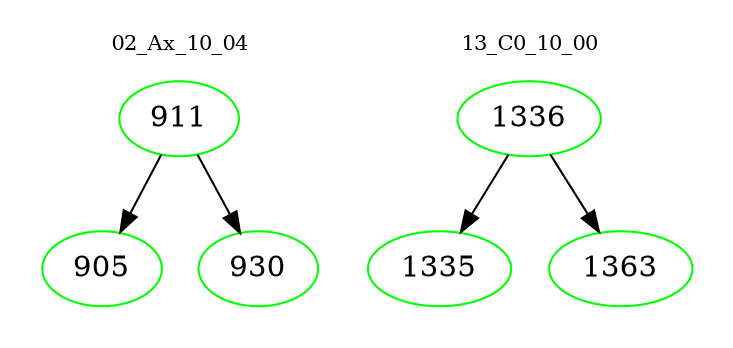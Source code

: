 digraph{
subgraph cluster_0 {
color = white
label = "02_Ax_10_04";
fontsize=10;
T0_911 [label="911", color="green"]
T0_911 -> T0_905 [color="black"]
T0_905 [label="905", color="green"]
T0_911 -> T0_930 [color="black"]
T0_930 [label="930", color="green"]
}
subgraph cluster_1 {
color = white
label = "13_C0_10_00";
fontsize=10;
T1_1336 [label="1336", color="green"]
T1_1336 -> T1_1335 [color="black"]
T1_1335 [label="1335", color="green"]
T1_1336 -> T1_1363 [color="black"]
T1_1363 [label="1363", color="green"]
}
}
